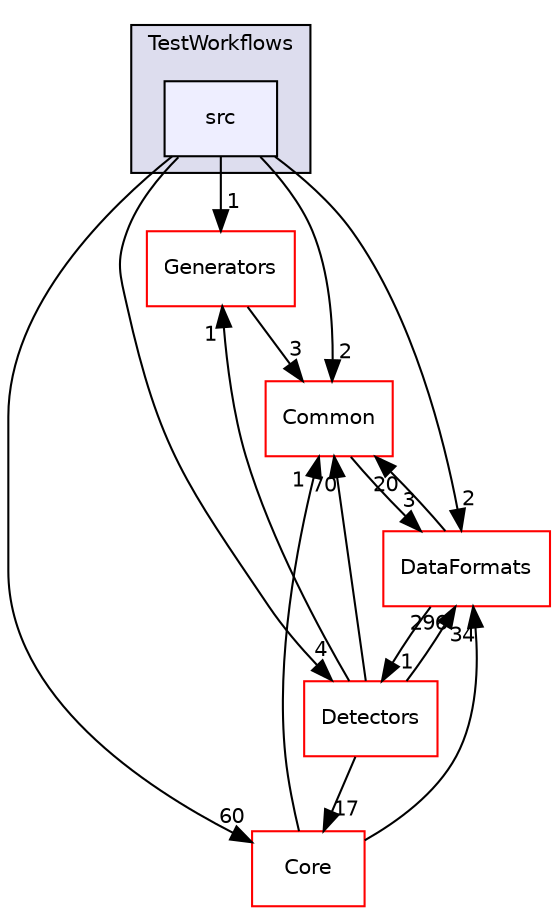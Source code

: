 digraph "/home/travis/build/AliceO2Group/AliceO2/Framework/TestWorkflows/src" {
  bgcolor=transparent;
  compound=true
  node [ fontsize="10", fontname="Helvetica"];
  edge [ labelfontsize="10", labelfontname="Helvetica"];
  subgraph clusterdir_a8f73827fca2a0188d35dc47dc5b0ea3 {
    graph [ bgcolor="#ddddee", pencolor="black", label="TestWorkflows" fontname="Helvetica", fontsize="10", URL="dir_a8f73827fca2a0188d35dc47dc5b0ea3.html"]
  dir_80c3b7d4c168c9aa75dd1ba81b9fa387 [shape=box, label="src", style="filled", fillcolor="#eeeeff", pencolor="black", URL="dir_80c3b7d4c168c9aa75dd1ba81b9fa387.html"];
  }
  dir_0b342c6c6b7d2278121a0bb9c4985063 [shape=box label="Generators" color="red" URL="dir_0b342c6c6b7d2278121a0bb9c4985063.html"];
  dir_4ab6b4cc6a7edbff49100e9123df213f [shape=box label="Common" color="red" URL="dir_4ab6b4cc6a7edbff49100e9123df213f.html"];
  dir_9f165b2481dacfe69aa54d326bd5cd47 [shape=box label="Core" color="red" URL="dir_9f165b2481dacfe69aa54d326bd5cd47.html"];
  dir_051dca18e802f8e9474f2e30d29c04e0 [shape=box label="Detectors" color="red" URL="dir_051dca18e802f8e9474f2e30d29c04e0.html"];
  dir_2171f7ec022c5423887b07c69b2f5b48 [shape=box label="DataFormats" color="red" URL="dir_2171f7ec022c5423887b07c69b2f5b48.html"];
  dir_80c3b7d4c168c9aa75dd1ba81b9fa387->dir_0b342c6c6b7d2278121a0bb9c4985063 [headlabel="1", labeldistance=1.5 headhref="dir_000403_000419.html"];
  dir_80c3b7d4c168c9aa75dd1ba81b9fa387->dir_4ab6b4cc6a7edbff49100e9123df213f [headlabel="2", labeldistance=1.5 headhref="dir_000403_000016.html"];
  dir_80c3b7d4c168c9aa75dd1ba81b9fa387->dir_9f165b2481dacfe69aa54d326bd5cd47 [headlabel="60", labeldistance=1.5 headhref="dir_000403_000405.html"];
  dir_80c3b7d4c168c9aa75dd1ba81b9fa387->dir_051dca18e802f8e9474f2e30d29c04e0 [headlabel="4", labeldistance=1.5 headhref="dir_000403_000028.html"];
  dir_80c3b7d4c168c9aa75dd1ba81b9fa387->dir_2171f7ec022c5423887b07c69b2f5b48 [headlabel="2", labeldistance=1.5 headhref="dir_000403_000056.html"];
  dir_0b342c6c6b7d2278121a0bb9c4985063->dir_4ab6b4cc6a7edbff49100e9123df213f [headlabel="3", labeldistance=1.5 headhref="dir_000419_000016.html"];
  dir_4ab6b4cc6a7edbff49100e9123df213f->dir_2171f7ec022c5423887b07c69b2f5b48 [headlabel="3", labeldistance=1.5 headhref="dir_000016_000056.html"];
  dir_9f165b2481dacfe69aa54d326bd5cd47->dir_4ab6b4cc6a7edbff49100e9123df213f [headlabel="1", labeldistance=1.5 headhref="dir_000405_000016.html"];
  dir_9f165b2481dacfe69aa54d326bd5cd47->dir_2171f7ec022c5423887b07c69b2f5b48 [headlabel="34", labeldistance=1.5 headhref="dir_000405_000056.html"];
  dir_051dca18e802f8e9474f2e30d29c04e0->dir_0b342c6c6b7d2278121a0bb9c4985063 [headlabel="1", labeldistance=1.5 headhref="dir_000028_000419.html"];
  dir_051dca18e802f8e9474f2e30d29c04e0->dir_4ab6b4cc6a7edbff49100e9123df213f [headlabel="70", labeldistance=1.5 headhref="dir_000028_000016.html"];
  dir_051dca18e802f8e9474f2e30d29c04e0->dir_9f165b2481dacfe69aa54d326bd5cd47 [headlabel="17", labeldistance=1.5 headhref="dir_000028_000405.html"];
  dir_051dca18e802f8e9474f2e30d29c04e0->dir_2171f7ec022c5423887b07c69b2f5b48 [headlabel="296", labeldistance=1.5 headhref="dir_000028_000056.html"];
  dir_2171f7ec022c5423887b07c69b2f5b48->dir_4ab6b4cc6a7edbff49100e9123df213f [headlabel="20", labeldistance=1.5 headhref="dir_000056_000016.html"];
  dir_2171f7ec022c5423887b07c69b2f5b48->dir_051dca18e802f8e9474f2e30d29c04e0 [headlabel="1", labeldistance=1.5 headhref="dir_000056_000028.html"];
}
